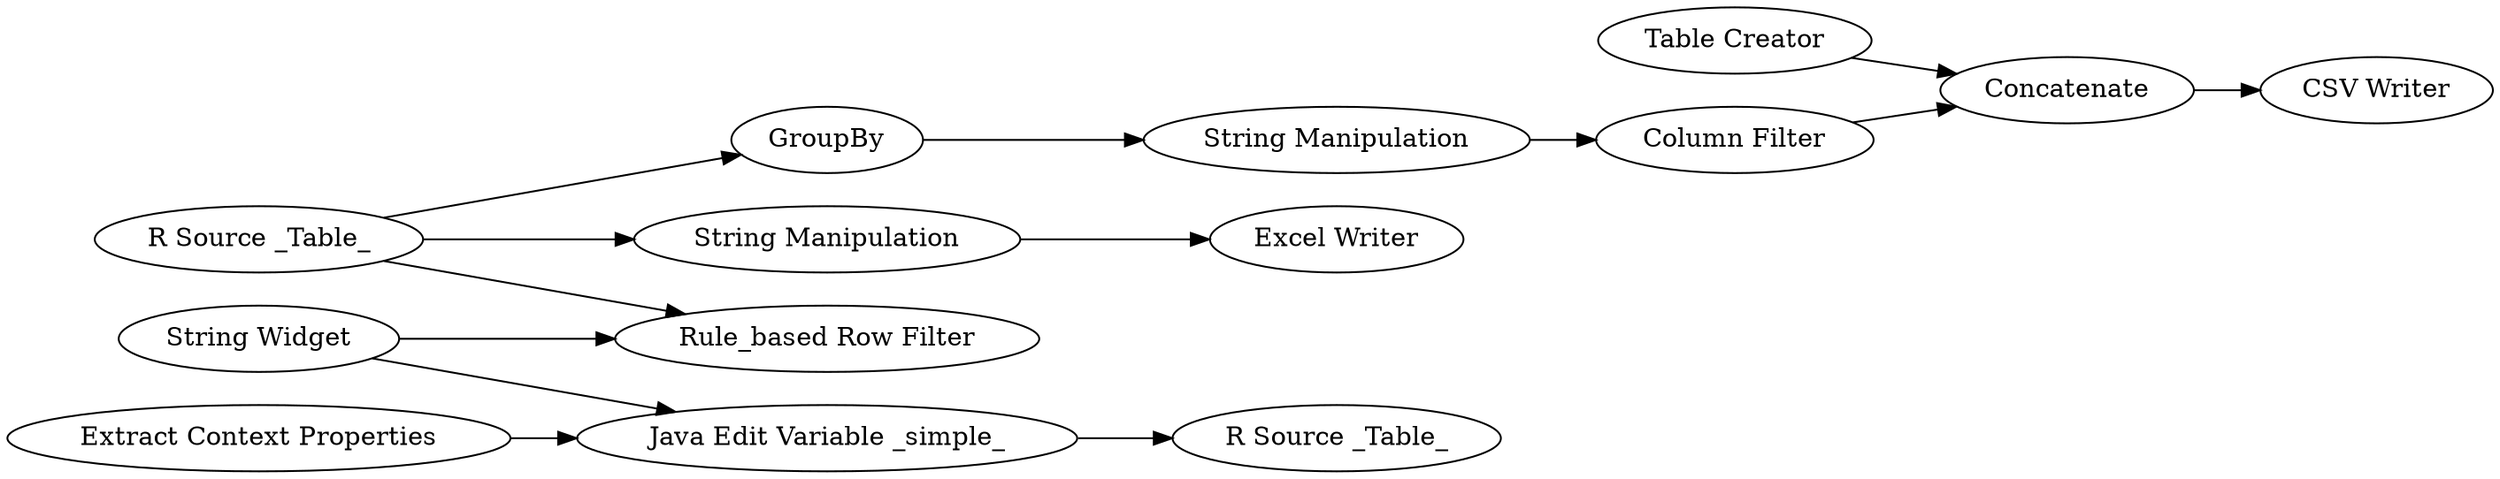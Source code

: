 digraph {
	"-1875143488512551567_62" [label="CSV Writer"]
	"-1875143488512551567_58" [label=GroupBy]
	"-1875143488512551567_61" [label="Table Creator"]
	"-1875143488512551567_17" [label="String Manipulation"]
	"-1875143488512551567_60" [label="Column Filter"]
	"-1875143488512551567_57" [label="Excel Writer"]
	"-1875143488512551567_9" [label="R Source _Table_"]
	"-1875143488512551567_11" [label="Rule_based Row Filter"]
	"-1875143488512551567_63" [label=Concatenate]
	"-1875143488512551567_56" [label="Extract Context Properties"]
	"-1875143488512551567_59" [label="String Manipulation"]
	"-1875143488512551567_14" [label="R Source _Table_"]
	"-1875143488512551567_16" [label="Java Edit Variable _simple_"]
	"-1875143488512551567_64" [label="String Widget"]
	"-1875143488512551567_64" -> "-1875143488512551567_11"
	"-1875143488512551567_61" -> "-1875143488512551567_63"
	"-1875143488512551567_63" -> "-1875143488512551567_62"
	"-1875143488512551567_16" -> "-1875143488512551567_14"
	"-1875143488512551567_59" -> "-1875143488512551567_60"
	"-1875143488512551567_17" -> "-1875143488512551567_57"
	"-1875143488512551567_56" -> "-1875143488512551567_16"
	"-1875143488512551567_9" -> "-1875143488512551567_58"
	"-1875143488512551567_58" -> "-1875143488512551567_59"
	"-1875143488512551567_60" -> "-1875143488512551567_63"
	"-1875143488512551567_64" -> "-1875143488512551567_16"
	"-1875143488512551567_9" -> "-1875143488512551567_17"
	"-1875143488512551567_9" -> "-1875143488512551567_11"
	rankdir=LR
}
